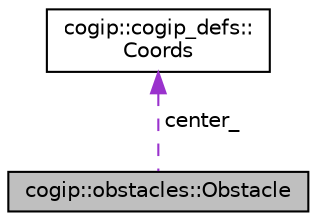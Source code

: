 digraph "cogip::obstacles::Obstacle"
{
 // LATEX_PDF_SIZE
  bgcolor="transparent";
  edge [fontname="Helvetica",fontsize="10",labelfontname="Helvetica",labelfontsize="10"];
  node [fontname="Helvetica",fontsize="10",shape=record];
  Node1 [label="cogip::obstacles::Obstacle",height=0.2,width=0.4,color="black", fillcolor="grey75", style="filled", fontcolor="black",tooltip="An obstacle used to detect and avoid collisions."];
  Node2 -> Node1 [dir="back",color="darkorchid3",fontsize="10",style="dashed",label=" center_" ,fontname="Helvetica"];
  Node2 [label="cogip::cogip_defs::\lCoords",height=0.2,width=0.4,color="black",URL="$classcogip_1_1cogip__defs_1_1Coords.html",tooltip="Absolute coordinates along X and Y axis."];
}
